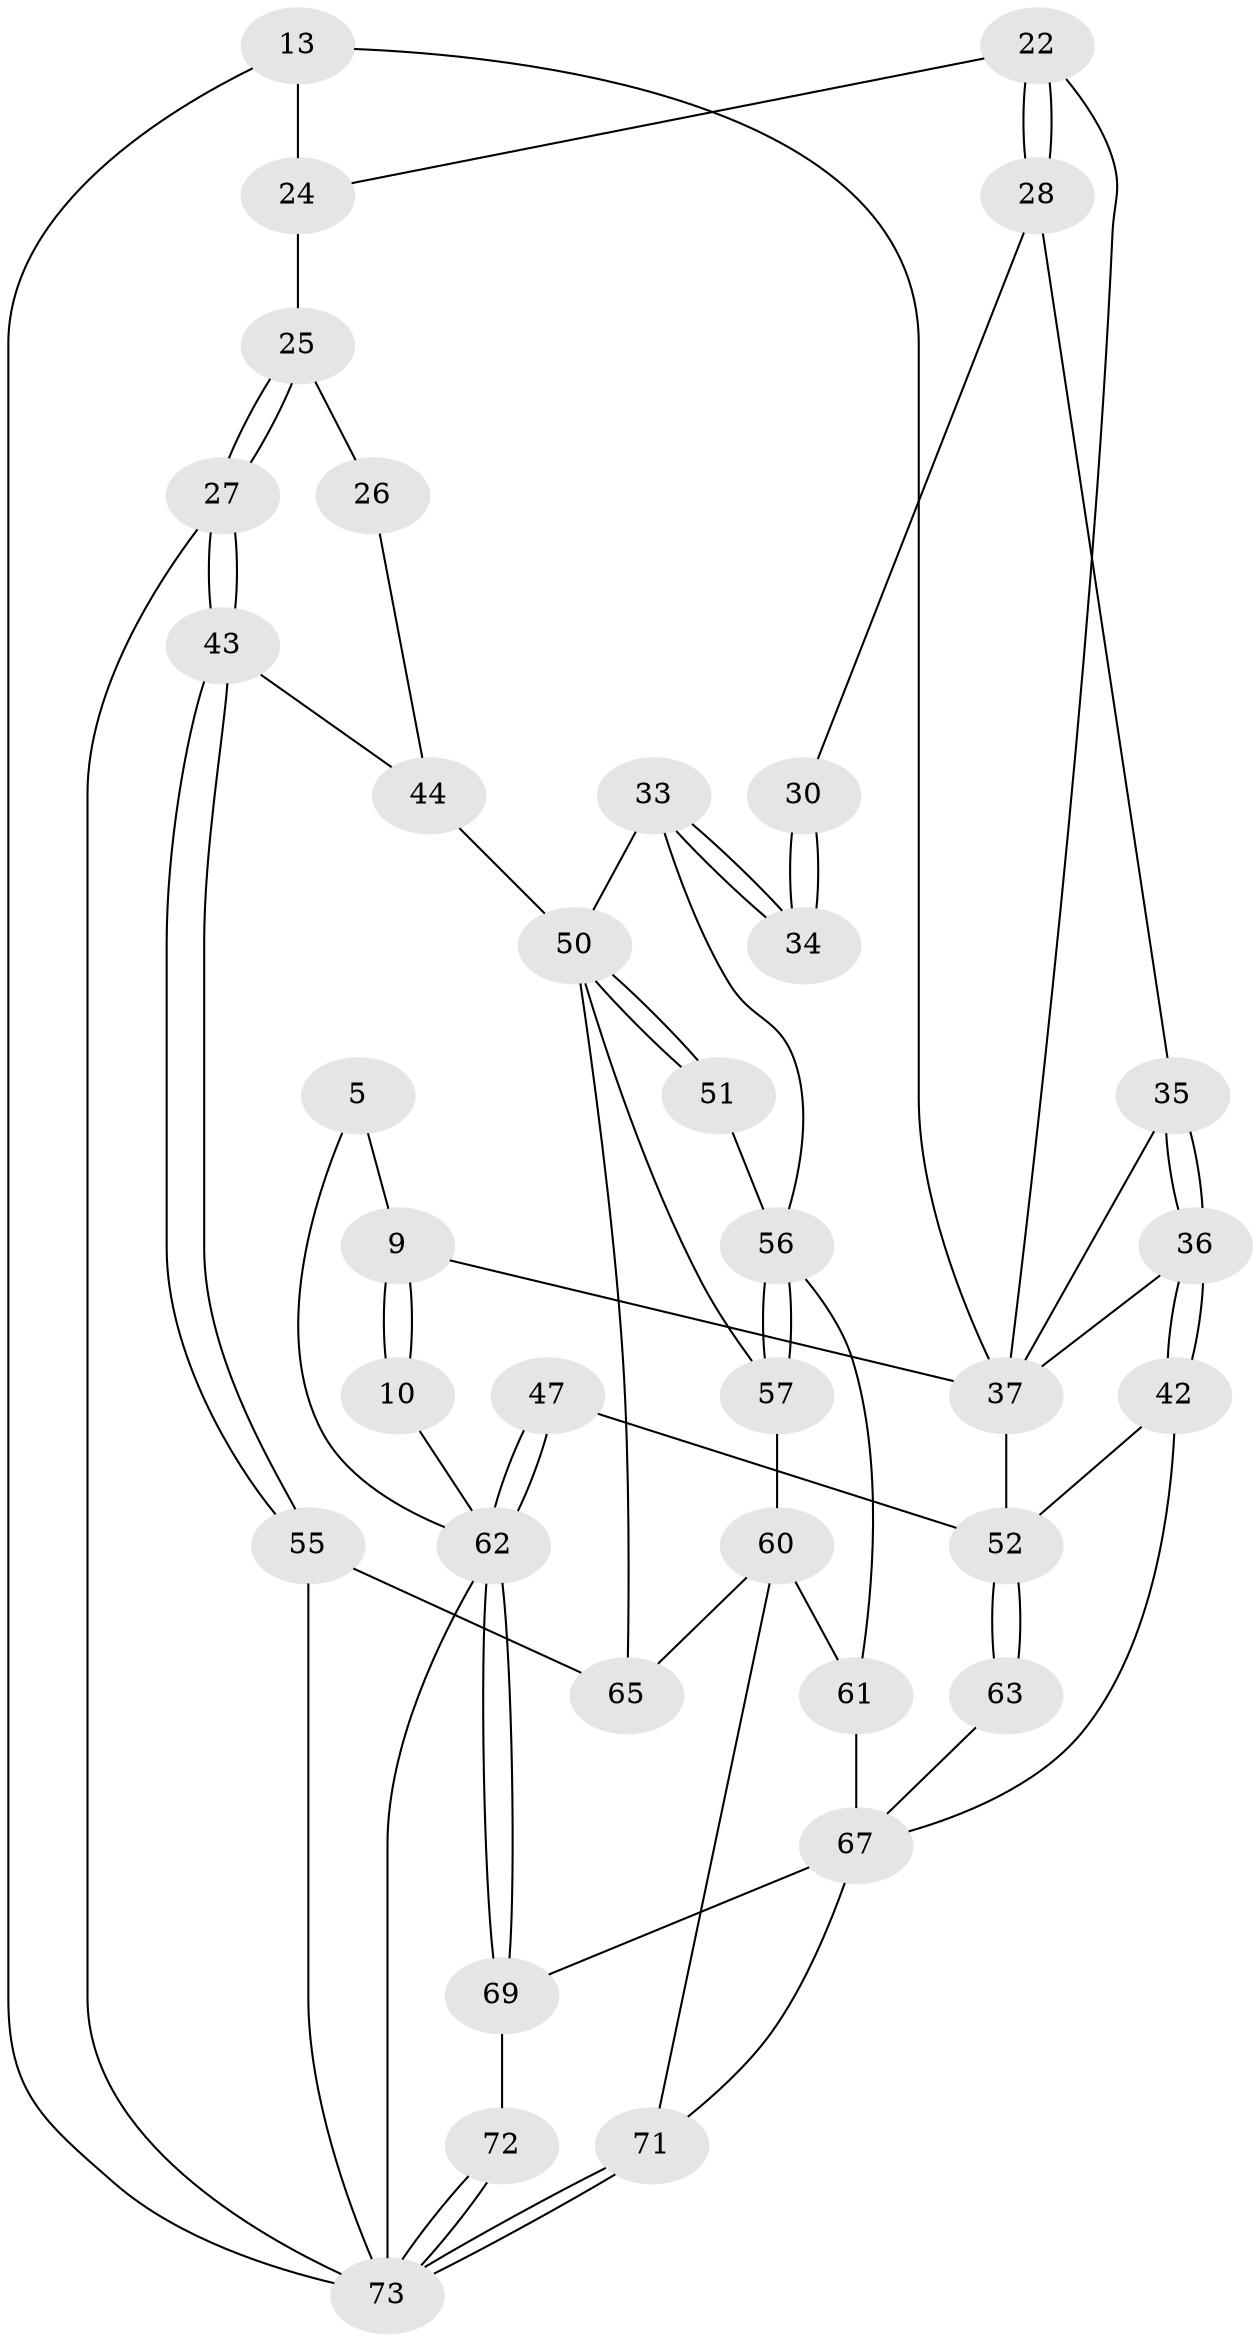 // original degree distribution, {3: 0.0410958904109589, 4: 0.2191780821917808, 6: 0.2054794520547945, 5: 0.5342465753424658}
// Generated by graph-tools (version 1.1) at 2025/02/03/09/25 05:02:15]
// undirected, 36 vertices, 73 edges
graph export_dot {
graph [start="1"]
  node [color=gray90,style=filled];
  5 [pos="+0.0598943913460134+0"];
  9 [pos="+0.0964740645447436+0.019184766282155902",super="+8"];
  10 [pos="+0+0.28408100403487524"];
  13 [pos="+0.4231795210632419+0.10130010127965419",super="+6+12"];
  22 [pos="+0.5263152978652991+0.23774931740491115"];
  24 [pos="+0.6917073554249071+0.2366145881646993",super="+21"];
  25 [pos="+0.9390573897762414+0.17937217107108241",super="+23"];
  26 [pos="+0.8167287717725149+0.2892710926605162"];
  27 [pos="+1+0.3077851382387177",super="+17"];
  28 [pos="+0.5239053784938531+0.29635272629338416"];
  30 [pos="+0.6894808140560341+0.23874412308521514",super="+29"];
  33 [pos="+0.6128158025898784+0.40564614673067095"];
  34 [pos="+0.6070062660212748+0.39489505420705323"];
  35 [pos="+0.4915555919849687+0.3072472593021741"];
  36 [pos="+0.3824988430696387+0.4508467820854791"];
  37 [pos="+0.24555967726050104+0.30885652104304545",super="+20+7+19"];
  42 [pos="+0.3994106795841665+0.5197647917177798"];
  43 [pos="+1+0.3341897147983978"];
  44 [pos="+1+0.3376682000765668",super="+31"];
  47 [pos="+0+0.5102231815151298"];
  50 [pos="+0.8301658263051241+0.5270416841955883",super="+32+49"];
  51 [pos="+0.7953925657837166+0.524027142203302"];
  52 [pos="+0.21496871064180678+0.5482710683940349",super="+45+46"];
  55 [pos="+1+0.3614408775520813",super="+54"];
  56 [pos="+0.6128805892647438+0.5305860864229994",super="+39"];
  57 [pos="+0.7010614277043652+0.6116243030183225"];
  60 [pos="+0.6395307656086846+0.7546845583265314",super="+59"];
  61 [pos="+0.5245950017741979+0.7446068123307594",super="+40"];
  62 [pos="+0+0.7800779289148466",super="+4+11"];
  63 [pos="+0.22893645667825235+0.7778874409514773"];
  65 [pos="+0.9062576914306629+0.6761051009223428",super="+58"];
  67 [pos="+0.2504177223672276+0.8363868194476771",super="+64+66"];
  69 [pos="+0.04868365431240544+0.8493893941101024",super="+68"];
  71 [pos="+0.38571650221661974+1",super="+70"];
  72 [pos="+0.04153414262036807+1"];
  73 [pos="+0+1",super="+53"];
  5 -- 9;
  5 -- 62;
  9 -- 10 [weight=2];
  9 -- 10;
  9 -- 37;
  10 -- 62;
  13 -- 73 [weight=2];
  13 -- 24;
  13 -- 37 [weight=2];
  22 -- 28;
  22 -- 28;
  22 -- 24;
  22 -- 37;
  24 -- 25 [weight=2];
  25 -- 26 [weight=2];
  25 -- 27 [weight=2];
  25 -- 27;
  26 -- 44;
  27 -- 43;
  27 -- 43;
  27 -- 73;
  28 -- 35;
  28 -- 30;
  30 -- 34 [weight=2];
  30 -- 34;
  33 -- 34;
  33 -- 34;
  33 -- 50;
  33 -- 56;
  35 -- 36;
  35 -- 36;
  35 -- 37;
  36 -- 37;
  36 -- 42;
  36 -- 42;
  37 -- 52;
  42 -- 52;
  42 -- 67;
  43 -- 44;
  43 -- 55;
  43 -- 55;
  44 -- 50 [weight=2];
  47 -- 62 [weight=2];
  47 -- 62;
  47 -- 52;
  50 -- 51;
  50 -- 51;
  50 -- 57;
  50 -- 65;
  51 -- 56 [weight=2];
  52 -- 63 [weight=2];
  52 -- 63;
  55 -- 73;
  55 -- 65 [weight=2];
  56 -- 57;
  56 -- 57;
  56 -- 61;
  57 -- 60;
  60 -- 61;
  60 -- 71;
  60 -- 65;
  61 -- 67 [weight=2];
  62 -- 69;
  62 -- 69;
  62 -- 73 [weight=2];
  63 -- 67;
  67 -- 69;
  67 -- 71;
  69 -- 72 [weight=2];
  71 -- 73 [weight=2];
  71 -- 73;
  72 -- 73;
  72 -- 73;
}
